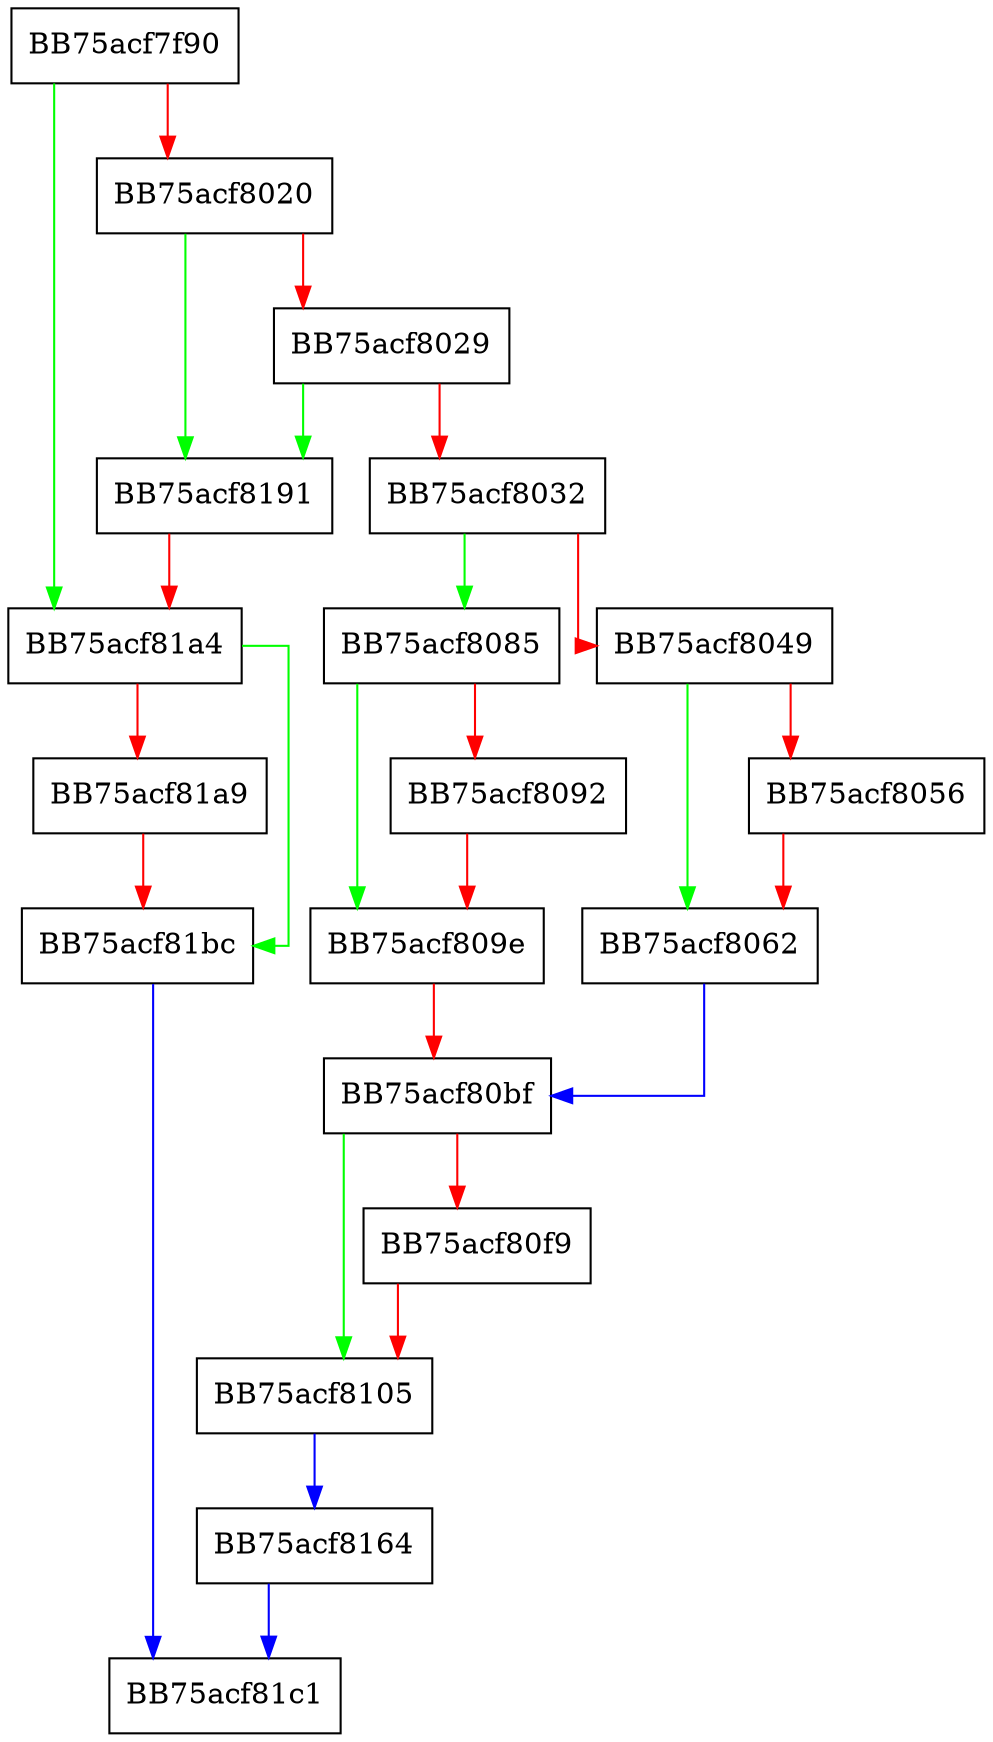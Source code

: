 digraph AddTelemetry {
  node [shape="box"];
  graph [splines=ortho];
  BB75acf7f90 -> BB75acf81a4 [color="green"];
  BB75acf7f90 -> BB75acf8020 [color="red"];
  BB75acf8020 -> BB75acf8191 [color="green"];
  BB75acf8020 -> BB75acf8029 [color="red"];
  BB75acf8029 -> BB75acf8191 [color="green"];
  BB75acf8029 -> BB75acf8032 [color="red"];
  BB75acf8032 -> BB75acf8085 [color="green"];
  BB75acf8032 -> BB75acf8049 [color="red"];
  BB75acf8049 -> BB75acf8062 [color="green"];
  BB75acf8049 -> BB75acf8056 [color="red"];
  BB75acf8056 -> BB75acf8062 [color="red"];
  BB75acf8062 -> BB75acf80bf [color="blue"];
  BB75acf8085 -> BB75acf809e [color="green"];
  BB75acf8085 -> BB75acf8092 [color="red"];
  BB75acf8092 -> BB75acf809e [color="red"];
  BB75acf809e -> BB75acf80bf [color="red"];
  BB75acf80bf -> BB75acf8105 [color="green"];
  BB75acf80bf -> BB75acf80f9 [color="red"];
  BB75acf80f9 -> BB75acf8105 [color="red"];
  BB75acf8105 -> BB75acf8164 [color="blue"];
  BB75acf8164 -> BB75acf81c1 [color="blue"];
  BB75acf8191 -> BB75acf81a4 [color="red"];
  BB75acf81a4 -> BB75acf81bc [color="green"];
  BB75acf81a4 -> BB75acf81a9 [color="red"];
  BB75acf81a9 -> BB75acf81bc [color="red"];
  BB75acf81bc -> BB75acf81c1 [color="blue"];
}